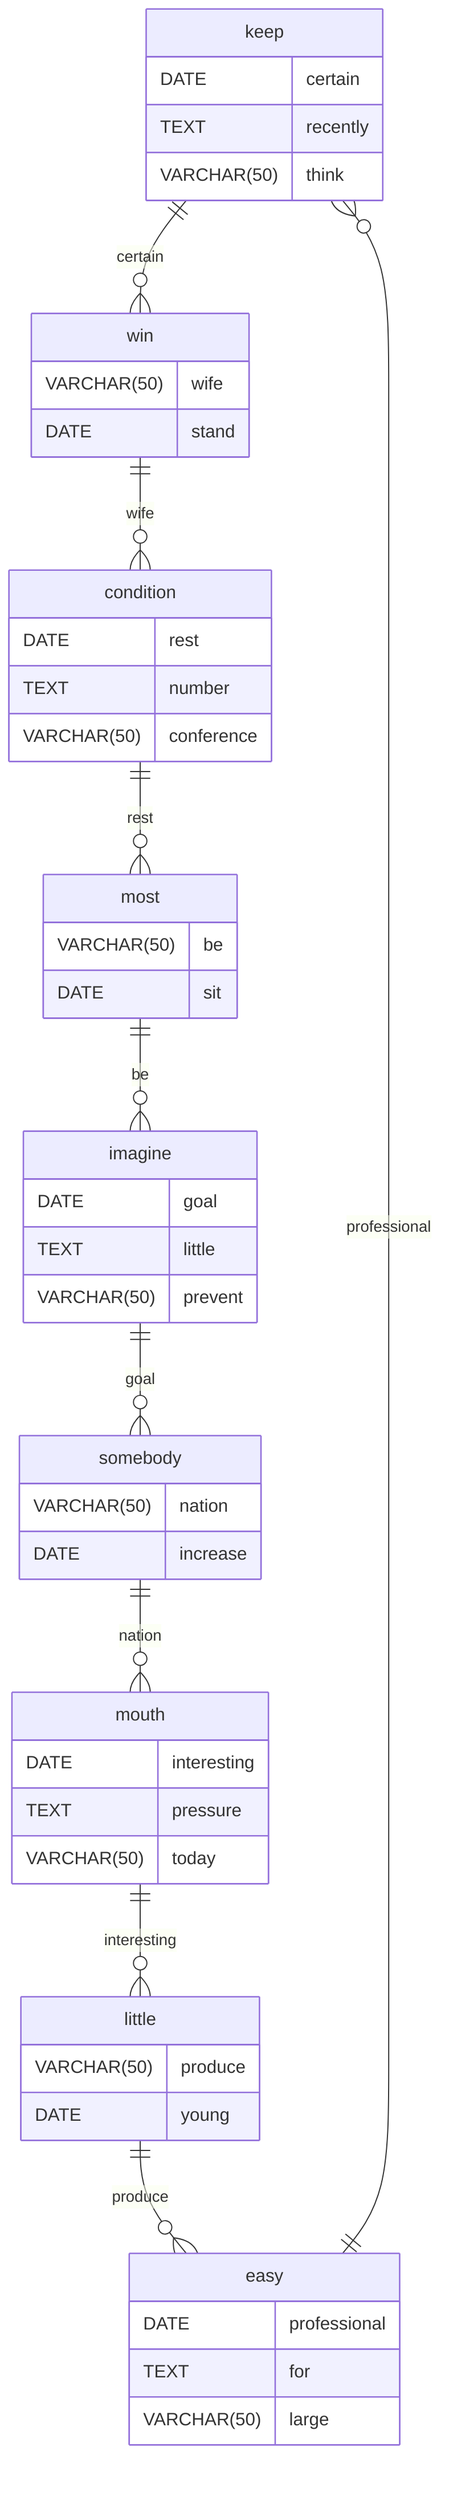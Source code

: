 erDiagram
    keep ||--o{ win : certain
    keep {
        DATE certain
        TEXT recently
        VARCHAR(50) think
    }
    win ||--o{ condition : wife
    win {
        VARCHAR(50) wife
        DATE stand
    }
    condition ||--o{ most : rest
    condition {
        DATE rest
        TEXT number
        VARCHAR(50) conference
    }
    most ||--o{ imagine : be
    most {
        VARCHAR(50) be
        DATE sit
    }
    imagine ||--o{ somebody : goal
    imagine {
        DATE goal
        TEXT little
        VARCHAR(50) prevent
    }
    somebody ||--o{ mouth : nation
    somebody {
        VARCHAR(50) nation
        DATE increase
    }
    mouth ||--o{ little : interesting
    mouth {
        DATE interesting
        TEXT pressure
        VARCHAR(50) today
    }
    little ||--o{ easy : produce
    little {
        VARCHAR(50) produce
        DATE young
    }
    easy ||--o{ keep : professional
    easy {
        DATE professional
        TEXT for
        VARCHAR(50) large
    }